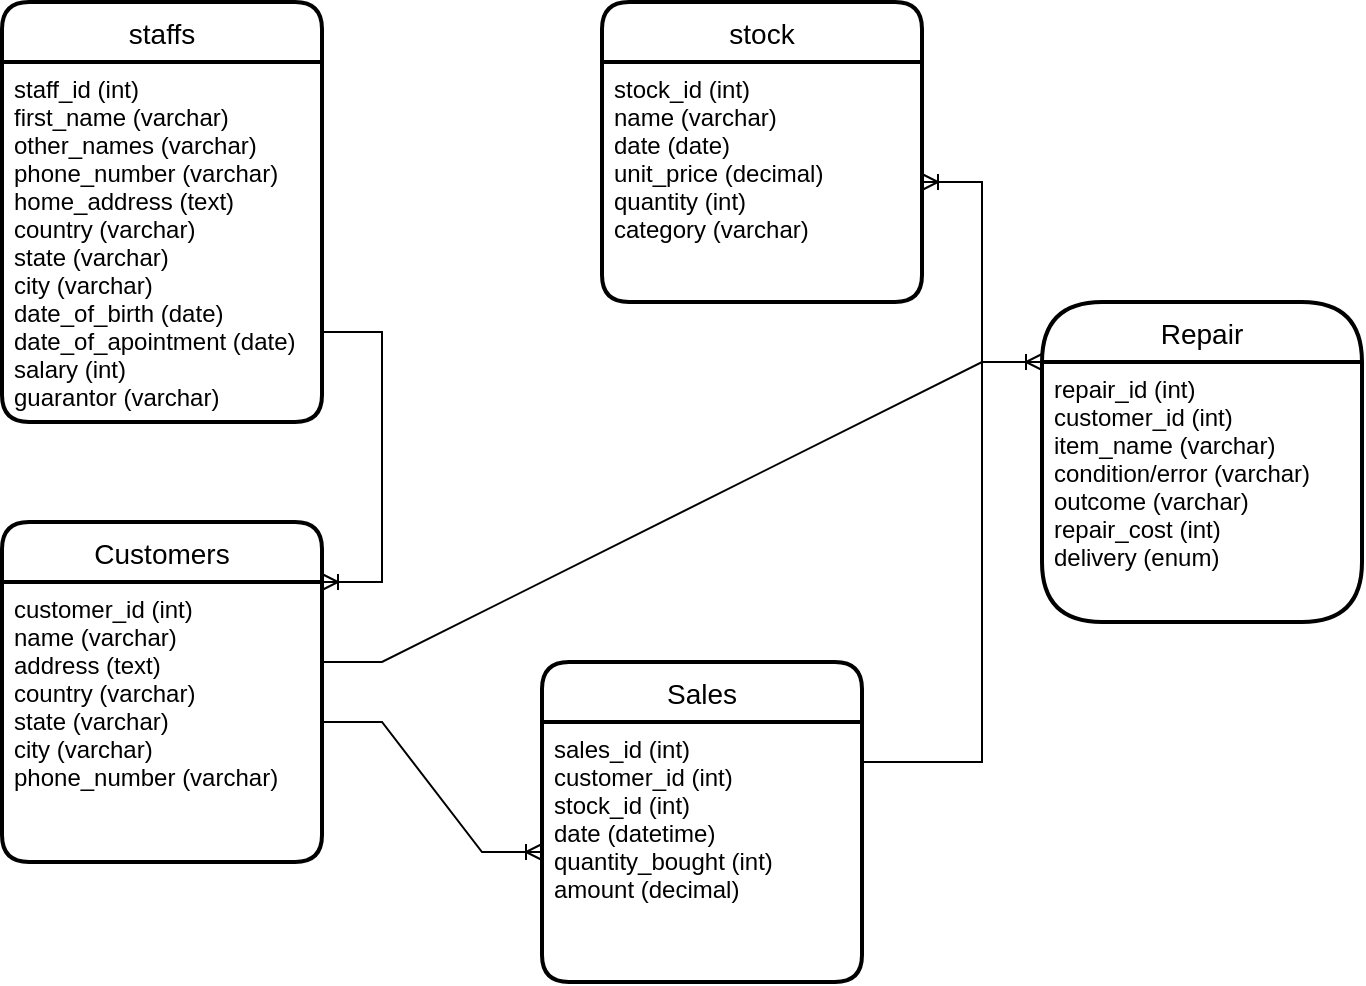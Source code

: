 <mxfile version="20.8.20" type="github">
  <diagram name="Page-1" id="SVbKECjQl2XM67rzGYeP">
    <mxGraphModel dx="778" dy="490" grid="1" gridSize="10" guides="1" tooltips="1" connect="1" arrows="1" fold="1" page="1" pageScale="1" pageWidth="827" pageHeight="1169" math="0" shadow="0">
      <root>
        <mxCell id="0" />
        <mxCell id="1" parent="0" />
        <mxCell id="pBAa3s3Ywd2KK1XXBsn_-1" value="staffs" style="swimlane;childLayout=stackLayout;horizontal=1;startSize=30;horizontalStack=0;rounded=1;fontSize=14;fontStyle=0;strokeWidth=2;resizeParent=0;resizeLast=1;shadow=0;dashed=0;align=center;" vertex="1" parent="1">
          <mxGeometry x="40" y="20" width="160" height="210" as="geometry" />
        </mxCell>
        <mxCell id="pBAa3s3Ywd2KK1XXBsn_-2" value="staff_id (int)&#xa;first_name (varchar)&#xa;other_names (varchar)&#xa;phone_number (varchar)&#xa;home_address (text)&#xa;country (varchar)&#xa;state (varchar)&#xa;city (varchar)&#xa;date_of_birth (date)&#xa;date_of_apointment (date)&#xa;salary (int)&#xa;guarantor (varchar)" style="align=left;strokeColor=none;fillColor=none;spacingLeft=4;fontSize=12;verticalAlign=top;resizable=0;rotatable=0;part=1;" vertex="1" parent="pBAa3s3Ywd2KK1XXBsn_-1">
          <mxGeometry y="30" width="160" height="180" as="geometry" />
        </mxCell>
        <mxCell id="pBAa3s3Ywd2KK1XXBsn_-4" style="edgeStyle=orthogonalEdgeStyle;rounded=0;orthogonalLoop=1;jettySize=auto;html=1;exitX=0.5;exitY=1;exitDx=0;exitDy=0;" edge="1" parent="pBAa3s3Ywd2KK1XXBsn_-1" source="pBAa3s3Ywd2KK1XXBsn_-2" target="pBAa3s3Ywd2KK1XXBsn_-2">
          <mxGeometry relative="1" as="geometry" />
        </mxCell>
        <mxCell id="pBAa3s3Ywd2KK1XXBsn_-5" value="stock" style="swimlane;childLayout=stackLayout;horizontal=1;startSize=30;horizontalStack=0;rounded=1;fontSize=14;fontStyle=0;strokeWidth=2;resizeParent=0;resizeLast=1;shadow=0;dashed=0;align=center;" vertex="1" parent="1">
          <mxGeometry x="340" y="20" width="160" height="150" as="geometry" />
        </mxCell>
        <mxCell id="pBAa3s3Ywd2KK1XXBsn_-6" value="stock_id (int)&#xa;name (varchar)&#xa;date (date)&#xa;unit_price (decimal)&#xa;quantity (int)&#xa;category (varchar)" style="align=left;strokeColor=none;fillColor=none;spacingLeft=4;fontSize=12;verticalAlign=top;resizable=0;rotatable=0;part=1;" vertex="1" parent="pBAa3s3Ywd2KK1XXBsn_-5">
          <mxGeometry y="30" width="160" height="120" as="geometry" />
        </mxCell>
        <mxCell id="pBAa3s3Ywd2KK1XXBsn_-10" value="Sales" style="swimlane;childLayout=stackLayout;horizontal=1;startSize=30;horizontalStack=0;rounded=1;fontSize=14;fontStyle=0;strokeWidth=2;resizeParent=0;resizeLast=1;shadow=0;dashed=0;align=center;" vertex="1" parent="1">
          <mxGeometry x="310" y="350" width="160" height="160" as="geometry" />
        </mxCell>
        <mxCell id="pBAa3s3Ywd2KK1XXBsn_-11" value="sales_id (int)&#xa;customer_id (int)&#xa;stock_id (int)&#xa;date (datetime)&#xa;quantity_bought (int)&#xa;amount (decimal)" style="align=left;strokeColor=none;fillColor=none;spacingLeft=4;fontSize=12;verticalAlign=top;resizable=0;rotatable=0;part=1;" vertex="1" parent="pBAa3s3Ywd2KK1XXBsn_-10">
          <mxGeometry y="30" width="160" height="130" as="geometry" />
        </mxCell>
        <mxCell id="pBAa3s3Ywd2KK1XXBsn_-12" value="Customers" style="swimlane;childLayout=stackLayout;horizontal=1;startSize=30;horizontalStack=0;rounded=1;fontSize=14;fontStyle=0;strokeWidth=2;resizeParent=0;resizeLast=1;shadow=0;dashed=0;align=center;" vertex="1" parent="1">
          <mxGeometry x="40" y="280" width="160" height="170" as="geometry" />
        </mxCell>
        <mxCell id="pBAa3s3Ywd2KK1XXBsn_-13" value="customer_id (int)&#xa;name (varchar)&#xa;address (text)&#xa;country (varchar)&#xa;state (varchar)&#xa;city (varchar)&#xa;phone_number (varchar)&#xa;" style="align=left;strokeColor=none;fillColor=none;spacingLeft=4;fontSize=12;verticalAlign=top;resizable=0;rotatable=0;part=1;" vertex="1" parent="pBAa3s3Ywd2KK1XXBsn_-12">
          <mxGeometry y="30" width="160" height="140" as="geometry" />
        </mxCell>
        <mxCell id="pBAa3s3Ywd2KK1XXBsn_-14" value="Repair" style="swimlane;childLayout=stackLayout;horizontal=1;startSize=30;horizontalStack=0;rounded=1;fontSize=14;fontStyle=0;strokeWidth=2;resizeParent=0;resizeLast=1;shadow=0;dashed=0;align=center;arcSize=50;" vertex="1" parent="1">
          <mxGeometry x="560" y="170" width="160" height="160" as="geometry" />
        </mxCell>
        <mxCell id="pBAa3s3Ywd2KK1XXBsn_-15" value="repair_id (int)&#xa;customer_id (int)&#xa;item_name (varchar)&#xa;condition/error (varchar)&#xa;outcome (varchar)&#xa;repair_cost (int)&#xa;delivery (enum)&#xa;" style="align=left;strokeColor=none;fillColor=none;spacingLeft=4;fontSize=12;verticalAlign=top;resizable=0;rotatable=0;part=1;" vertex="1" parent="pBAa3s3Ywd2KK1XXBsn_-14">
          <mxGeometry y="30" width="160" height="100" as="geometry" />
        </mxCell>
        <mxCell id="pBAa3s3Ywd2KK1XXBsn_-23" value="&#xa;&#xa;&#xa;" style="align=left;strokeColor=none;fillColor=none;spacingLeft=4;fontSize=12;verticalAlign=top;resizable=0;rotatable=0;part=1;" vertex="1" parent="pBAa3s3Ywd2KK1XXBsn_-14">
          <mxGeometry y="130" width="160" height="30" as="geometry" />
        </mxCell>
        <mxCell id="pBAa3s3Ywd2KK1XXBsn_-17" value="" style="edgeStyle=entityRelationEdgeStyle;fontSize=12;html=1;endArrow=ERoneToMany;rounded=0;" edge="1" parent="1" source="pBAa3s3Ywd2KK1XXBsn_-13" target="pBAa3s3Ywd2KK1XXBsn_-11">
          <mxGeometry width="100" height="100" relative="1" as="geometry">
            <mxPoint x="350" y="310" as="sourcePoint" />
            <mxPoint x="450" y="210" as="targetPoint" />
          </mxGeometry>
        </mxCell>
        <mxCell id="pBAa3s3Ywd2KK1XXBsn_-20" value="" style="edgeStyle=entityRelationEdgeStyle;fontSize=12;html=1;endArrow=ERoneToMany;rounded=0;" edge="1" parent="1" target="pBAa3s3Ywd2KK1XXBsn_-6">
          <mxGeometry width="100" height="100" relative="1" as="geometry">
            <mxPoint x="470" y="400" as="sourcePoint" />
            <mxPoint x="450" y="210" as="targetPoint" />
          </mxGeometry>
        </mxCell>
        <mxCell id="pBAa3s3Ywd2KK1XXBsn_-21" value="" style="edgeStyle=entityRelationEdgeStyle;fontSize=12;html=1;endArrow=ERoneToMany;rounded=0;exitX=1;exitY=0.75;exitDx=0;exitDy=0;entryX=1;entryY=0;entryDx=0;entryDy=0;" edge="1" parent="1" source="pBAa3s3Ywd2KK1XXBsn_-2" target="pBAa3s3Ywd2KK1XXBsn_-13">
          <mxGeometry width="100" height="100" relative="1" as="geometry">
            <mxPoint x="350" y="310" as="sourcePoint" />
            <mxPoint x="450" y="210" as="targetPoint" />
          </mxGeometry>
        </mxCell>
        <mxCell id="pBAa3s3Ywd2KK1XXBsn_-22" value="" style="edgeStyle=entityRelationEdgeStyle;fontSize=12;html=1;endArrow=ERoneToMany;rounded=0;entryX=0;entryY=0;entryDx=0;entryDy=0;" edge="1" parent="1" target="pBAa3s3Ywd2KK1XXBsn_-15">
          <mxGeometry width="100" height="100" relative="1" as="geometry">
            <mxPoint x="200" y="350" as="sourcePoint" />
            <mxPoint x="450" y="210" as="targetPoint" />
          </mxGeometry>
        </mxCell>
      </root>
    </mxGraphModel>
  </diagram>
</mxfile>
